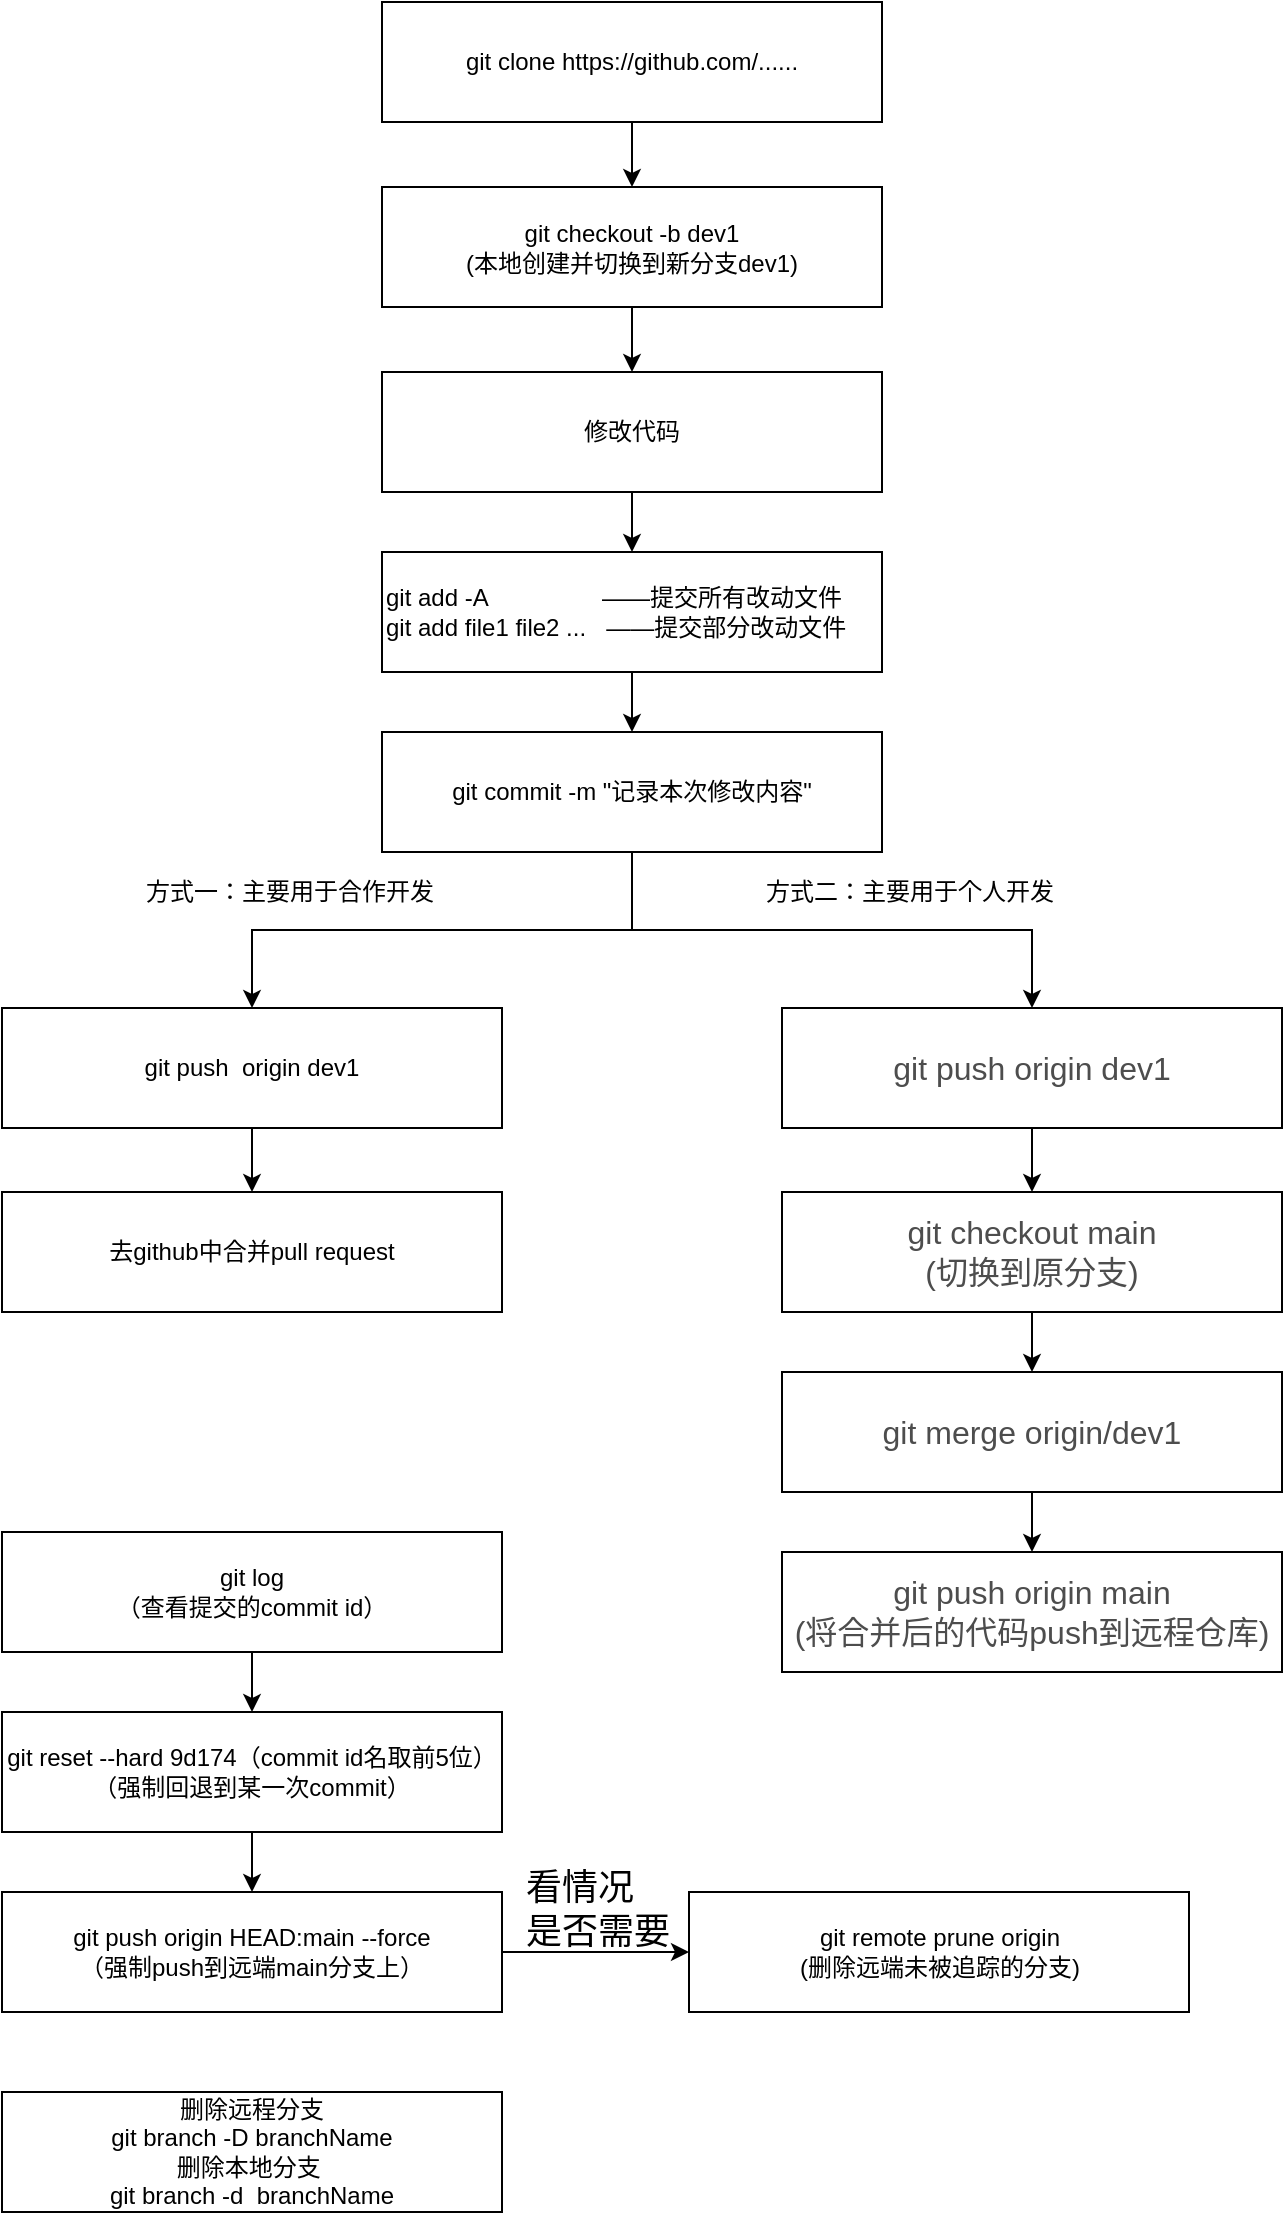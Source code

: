<mxfile version="12.2.4" pages="1"><diagram id="-bxAwUl_BebmHanrdNYs" name="Page-1"><mxGraphModel dx="1648" dy="823" grid="1" gridSize="10" guides="1" tooltips="1" connect="1" arrows="1" fold="1" page="1" pageScale="1" pageWidth="827" pageHeight="1169" math="0" shadow="0"><root><mxCell id="0"/><mxCell id="1" parent="0"/><mxCell id="4" value="" style="edgeStyle=orthogonalEdgeStyle;rounded=0;orthogonalLoop=1;jettySize=auto;html=1;" parent="1" source="2" target="3" edge="1"><mxGeometry relative="1" as="geometry"/></mxCell><mxCell id="2" value="git clone https://github.com/......" style="rounded=0;whiteSpace=wrap;html=1;" parent="1" vertex="1"><mxGeometry x="350" y="55" width="250" height="60" as="geometry"/></mxCell><mxCell id="6" value="" style="edgeStyle=orthogonalEdgeStyle;rounded=0;orthogonalLoop=1;jettySize=auto;html=1;" parent="1" source="3" target="5" edge="1"><mxGeometry relative="1" as="geometry"/></mxCell><mxCell id="3" value="git checkout -b dev1&lt;br&gt;(本地创建并切换到新分支dev1)" style="rounded=0;whiteSpace=wrap;html=1;" parent="1" vertex="1"><mxGeometry x="350" y="147.5" width="250" height="60" as="geometry"/></mxCell><mxCell id="8" value="" style="edgeStyle=orthogonalEdgeStyle;rounded=0;orthogonalLoop=1;jettySize=auto;html=1;" parent="1" source="5" target="7" edge="1"><mxGeometry relative="1" as="geometry"/></mxCell><mxCell id="5" value="修改代码" style="rounded=0;whiteSpace=wrap;html=1;" parent="1" vertex="1"><mxGeometry x="350" y="240" width="250" height="60" as="geometry"/></mxCell><mxCell id="10" value="" style="edgeStyle=orthogonalEdgeStyle;rounded=0;orthogonalLoop=1;jettySize=auto;html=1;" parent="1" source="7" target="9" edge="1"><mxGeometry relative="1" as="geometry"/></mxCell><mxCell id="7" value="git add -A&amp;nbsp; &amp;nbsp; &amp;nbsp; &amp;nbsp; &amp;nbsp; &amp;nbsp; &amp;nbsp; &amp;nbsp; &amp;nbsp;——提交所有改动文件&lt;br&gt;git add file1 file2 ...&amp;nbsp; &amp;nbsp;——提交部分改动文件" style="rounded=0;whiteSpace=wrap;html=1;align=left;" parent="1" vertex="1"><mxGeometry x="350" y="330" width="250" height="60" as="geometry"/></mxCell><mxCell id="12" value="" style="edgeStyle=orthogonalEdgeStyle;rounded=0;orthogonalLoop=1;jettySize=auto;html=1;" parent="1" source="9" target="11" edge="1"><mxGeometry relative="1" as="geometry"/></mxCell><mxCell id="36" value="" style="edgeStyle=orthogonalEdgeStyle;rounded=0;orthogonalLoop=1;jettySize=auto;html=1;" parent="1" source="9" target="35" edge="1"><mxGeometry relative="1" as="geometry"/></mxCell><mxCell id="9" value="git commit -m &quot;记录本次修改内容&quot;" style="rounded=0;whiteSpace=wrap;html=1;align=center;" parent="1" vertex="1"><mxGeometry x="350" y="420" width="250" height="60" as="geometry"/></mxCell><mxCell id="38" value="" style="edgeStyle=orthogonalEdgeStyle;rounded=0;orthogonalLoop=1;jettySize=auto;html=1;" parent="1" source="35" target="37" edge="1"><mxGeometry relative="1" as="geometry"/></mxCell><mxCell id="35" value="&lt;span style=&quot;color: rgb(77 , 77 , 77) ; font-family: , &amp;#34;sf ui text&amp;#34; , &amp;#34;arial&amp;#34; , &amp;#34;pingfang sc&amp;#34; , &amp;#34;hiragino sans gb&amp;#34; , &amp;#34;microsoft yahei&amp;#34; , &amp;#34;wenquanyi micro hei&amp;#34; , sans-serif , &amp;#34;simhei&amp;#34; , &amp;#34;simsun&amp;#34; ; font-size: 16px ; white-space: normal ; background-color: rgb(255 , 255 , 255)&quot;&gt;git push origin dev1&lt;/span&gt;" style="rounded=0;whiteSpace=wrap;html=1;align=center;" parent="1" vertex="1"><mxGeometry x="550" y="558" width="250" height="60" as="geometry"/></mxCell><mxCell id="40" value="" style="edgeStyle=orthogonalEdgeStyle;rounded=0;orthogonalLoop=1;jettySize=auto;html=1;" parent="1" source="37" target="39" edge="1"><mxGeometry relative="1" as="geometry"/></mxCell><mxCell id="37" value="&lt;span style=&quot;color: rgb(77 , 77 , 77) ; font-family: , &amp;#34;sf ui text&amp;#34; , &amp;#34;arial&amp;#34; , &amp;#34;pingfang sc&amp;#34; , &amp;#34;hiragino sans gb&amp;#34; , &amp;#34;microsoft yahei&amp;#34; , &amp;#34;wenquanyi micro hei&amp;#34; , sans-serif , &amp;#34;simhei&amp;#34; , &amp;#34;simsun&amp;#34; ; font-size: 16px ; background-color: rgb(255 , 255 , 255)&quot;&gt;git checkout main&lt;br&gt;(切换到原分支)&lt;br&gt;&lt;/span&gt;" style="rounded=0;whiteSpace=wrap;html=1;align=center;" parent="1" vertex="1"><mxGeometry x="550" y="650" width="250" height="60" as="geometry"/></mxCell><mxCell id="42" value="" style="edgeStyle=orthogonalEdgeStyle;rounded=0;orthogonalLoop=1;jettySize=auto;html=1;" parent="1" source="39" target="41" edge="1"><mxGeometry relative="1" as="geometry"/></mxCell><mxCell id="39" value="&lt;span style=&quot;color: rgb(77 , 77 , 77) ; font-family: , &amp;#34;sf ui text&amp;#34; , &amp;#34;arial&amp;#34; , &amp;#34;pingfang sc&amp;#34; , &amp;#34;hiragino sans gb&amp;#34; , &amp;#34;microsoft yahei&amp;#34; , &amp;#34;wenquanyi micro hei&amp;#34; , sans-serif , &amp;#34;simhei&amp;#34; , &amp;#34;simsun&amp;#34; ; font-size: 16px ; background-color: rgb(255 , 255 , 255)&quot;&gt;git merge origin/dev1&lt;/span&gt;&lt;span style=&quot;color: rgb(77 , 77 , 77) ; font-family: , &amp;#34;sf ui text&amp;#34; , &amp;#34;arial&amp;#34; , &amp;#34;pingfang sc&amp;#34; , &amp;#34;hiragino sans gb&amp;#34; , &amp;#34;microsoft yahei&amp;#34; , &amp;#34;wenquanyi micro hei&amp;#34; , sans-serif , &amp;#34;simhei&amp;#34; , &amp;#34;simsun&amp;#34; ; font-size: 16px ; background-color: rgb(255 , 255 , 255)&quot;&gt;&lt;br&gt;&lt;/span&gt;" style="rounded=0;whiteSpace=wrap;html=1;align=center;" parent="1" vertex="1"><mxGeometry x="550" y="740" width="250" height="60" as="geometry"/></mxCell><mxCell id="41" value="&lt;span style=&quot;color: rgb(77 , 77 , 77) ; font-family: , &amp;#34;sf ui text&amp;#34; , &amp;#34;arial&amp;#34; , &amp;#34;pingfang sc&amp;#34; , &amp;#34;hiragino sans gb&amp;#34; , &amp;#34;microsoft yahei&amp;#34; , &amp;#34;wenquanyi micro hei&amp;#34; , sans-serif , &amp;#34;simhei&amp;#34; , &amp;#34;simsun&amp;#34; ; font-size: 16px ; background-color: rgb(255 , 255 , 255)&quot;&gt;git push origin main&lt;br&gt;&lt;/span&gt;&lt;span style=&quot;color: rgb(77 , 77 , 77) ; font-family: , &amp;#34;sf ui text&amp;#34; , &amp;#34;arial&amp;#34; , &amp;#34;pingfang sc&amp;#34; , &amp;#34;hiragino sans gb&amp;#34; , &amp;#34;microsoft yahei&amp;#34; , &amp;#34;wenquanyi micro hei&amp;#34; , sans-serif , &amp;#34;simhei&amp;#34; , &amp;#34;simsun&amp;#34; ; font-size: 16px ; background-color: rgb(255 , 255 , 255)&quot;&gt;(&lt;/span&gt;&lt;span style=&quot;color: rgb(77 , 77 , 77) ; font-family: , &amp;#34;sf ui text&amp;#34; , &amp;#34;arial&amp;#34; , &amp;#34;pingfang sc&amp;#34; , &amp;#34;hiragino sans gb&amp;#34; , &amp;#34;microsoft yahei&amp;#34; , &amp;#34;wenquanyi micro hei&amp;#34; , sans-serif , &amp;#34;simhei&amp;#34; , &amp;#34;simsun&amp;#34; ; font-size: 16px ; background-color: rgb(255 , 255 , 255)&quot;&gt;将合并后的代码push到远程仓库&lt;/span&gt;&lt;span style=&quot;color: rgb(77 , 77 , 77) ; font-family: , &amp;#34;sf ui text&amp;#34; , &amp;#34;arial&amp;#34; , &amp;#34;pingfang sc&amp;#34; , &amp;#34;hiragino sans gb&amp;#34; , &amp;#34;microsoft yahei&amp;#34; , &amp;#34;wenquanyi micro hei&amp;#34; , sans-serif , &amp;#34;simhei&amp;#34; , &amp;#34;simsun&amp;#34; ; font-size: 16px ; background-color: rgb(255 , 255 , 255)&quot;&gt;)&lt;br&gt;&lt;/span&gt;" style="rounded=0;whiteSpace=wrap;html=1;align=center;" parent="1" vertex="1"><mxGeometry x="550" y="830" width="250" height="60" as="geometry"/></mxCell><mxCell id="14" value="" style="edgeStyle=orthogonalEdgeStyle;rounded=0;orthogonalLoop=1;jettySize=auto;html=1;" parent="1" source="11" target="13" edge="1"><mxGeometry relative="1" as="geometry"/></mxCell><mxCell id="11" value="git push&amp;nbsp; origin dev1" style="rounded=0;whiteSpace=wrap;html=1;align=center;" parent="1" vertex="1"><mxGeometry x="160" y="558" width="250" height="60" as="geometry"/></mxCell><mxCell id="13" value="去github中合并pull request" style="rounded=0;whiteSpace=wrap;html=1;align=center;" parent="1" vertex="1"><mxGeometry x="160" y="650" width="250" height="60" as="geometry"/></mxCell><mxCell id="17" value="" style="edgeStyle=orthogonalEdgeStyle;rounded=0;orthogonalLoop=1;jettySize=auto;html=1;" parent="1" source="15" target="16" edge="1"><mxGeometry relative="1" as="geometry"/></mxCell><mxCell id="15" value="git log&lt;br&gt;（查看提交的commit id）" style="rounded=0;whiteSpace=wrap;html=1;" parent="1" vertex="1"><mxGeometry x="160" y="820" width="250" height="60" as="geometry"/></mxCell><mxCell id="23" value="&lt;span style=&quot;text-align: left ; white-space: nowrap&quot;&gt;git remote prune origin&lt;br&gt;(删除远端未被追踪的分支)&lt;br&gt;&lt;/span&gt;" style="rounded=0;whiteSpace=wrap;html=1;" parent="1" vertex="1"><mxGeometry x="503.5" y="1000" width="250" height="60" as="geometry"/></mxCell><mxCell id="19" value="" style="edgeStyle=orthogonalEdgeStyle;rounded=0;orthogonalLoop=1;jettySize=auto;html=1;" parent="1" source="16" target="18" edge="1"><mxGeometry relative="1" as="geometry"/></mxCell><mxCell id="16" value="git reset --hard 9d174（commit id名取前5位）&lt;br&gt;（强制回退到某一次commit）" style="rounded=0;whiteSpace=wrap;html=1;" parent="1" vertex="1"><mxGeometry x="160" y="910" width="250" height="60" as="geometry"/></mxCell><mxCell id="25" value="" style="edgeStyle=orthogonalEdgeStyle;rounded=0;orthogonalLoop=1;jettySize=auto;html=1;" parent="1" source="18" target="23" edge="1"><mxGeometry relative="1" as="geometry"/></mxCell><mxCell id="18" value="git push origin HEAD:main --force&lt;br&gt;（强制push到远端main分支上）" style="rounded=0;whiteSpace=wrap;html=1;" parent="1" vertex="1"><mxGeometry x="160" y="1000" width="250" height="60" as="geometry"/></mxCell><mxCell id="43" value="&lt;div&gt;删除远程分支&lt;/div&gt;&lt;div&gt;git branch -D branchName&lt;/div&gt;&lt;div&gt;删除本地分支&amp;nbsp;&lt;/div&gt;&lt;div&gt;git branch -d&amp;nbsp; branchName&lt;/div&gt;" style="rounded=0;whiteSpace=wrap;html=1;" parent="1" vertex="1"><mxGeometry x="160" y="1100" width="250" height="60" as="geometry"/></mxCell><mxCell id="26" value="&lt;font style=&quot;font-size: 18px&quot;&gt;看情况&lt;br&gt;是否需要&lt;/font&gt;" style="text;html=1;resizable=0;points=[];autosize=1;align=left;verticalAlign=top;spacingTop=-4;" parent="1" vertex="1"><mxGeometry x="420" y="985" width="90" height="30" as="geometry"/></mxCell><mxCell id="45" value="方式一：主要用于合作开发" style="text;html=1;resizable=0;points=[];autosize=1;align=left;verticalAlign=top;spacingTop=-4;" parent="1" vertex="1"><mxGeometry x="230" y="490" width="160" height="20" as="geometry"/></mxCell><mxCell id="46" value="方式二：主要用于个人开发" style="text;html=1;resizable=0;points=[];autosize=1;align=left;verticalAlign=top;spacingTop=-4;" parent="1" vertex="1"><mxGeometry x="540" y="490" width="160" height="20" as="geometry"/></mxCell></root></mxGraphModel></diagram></mxfile>